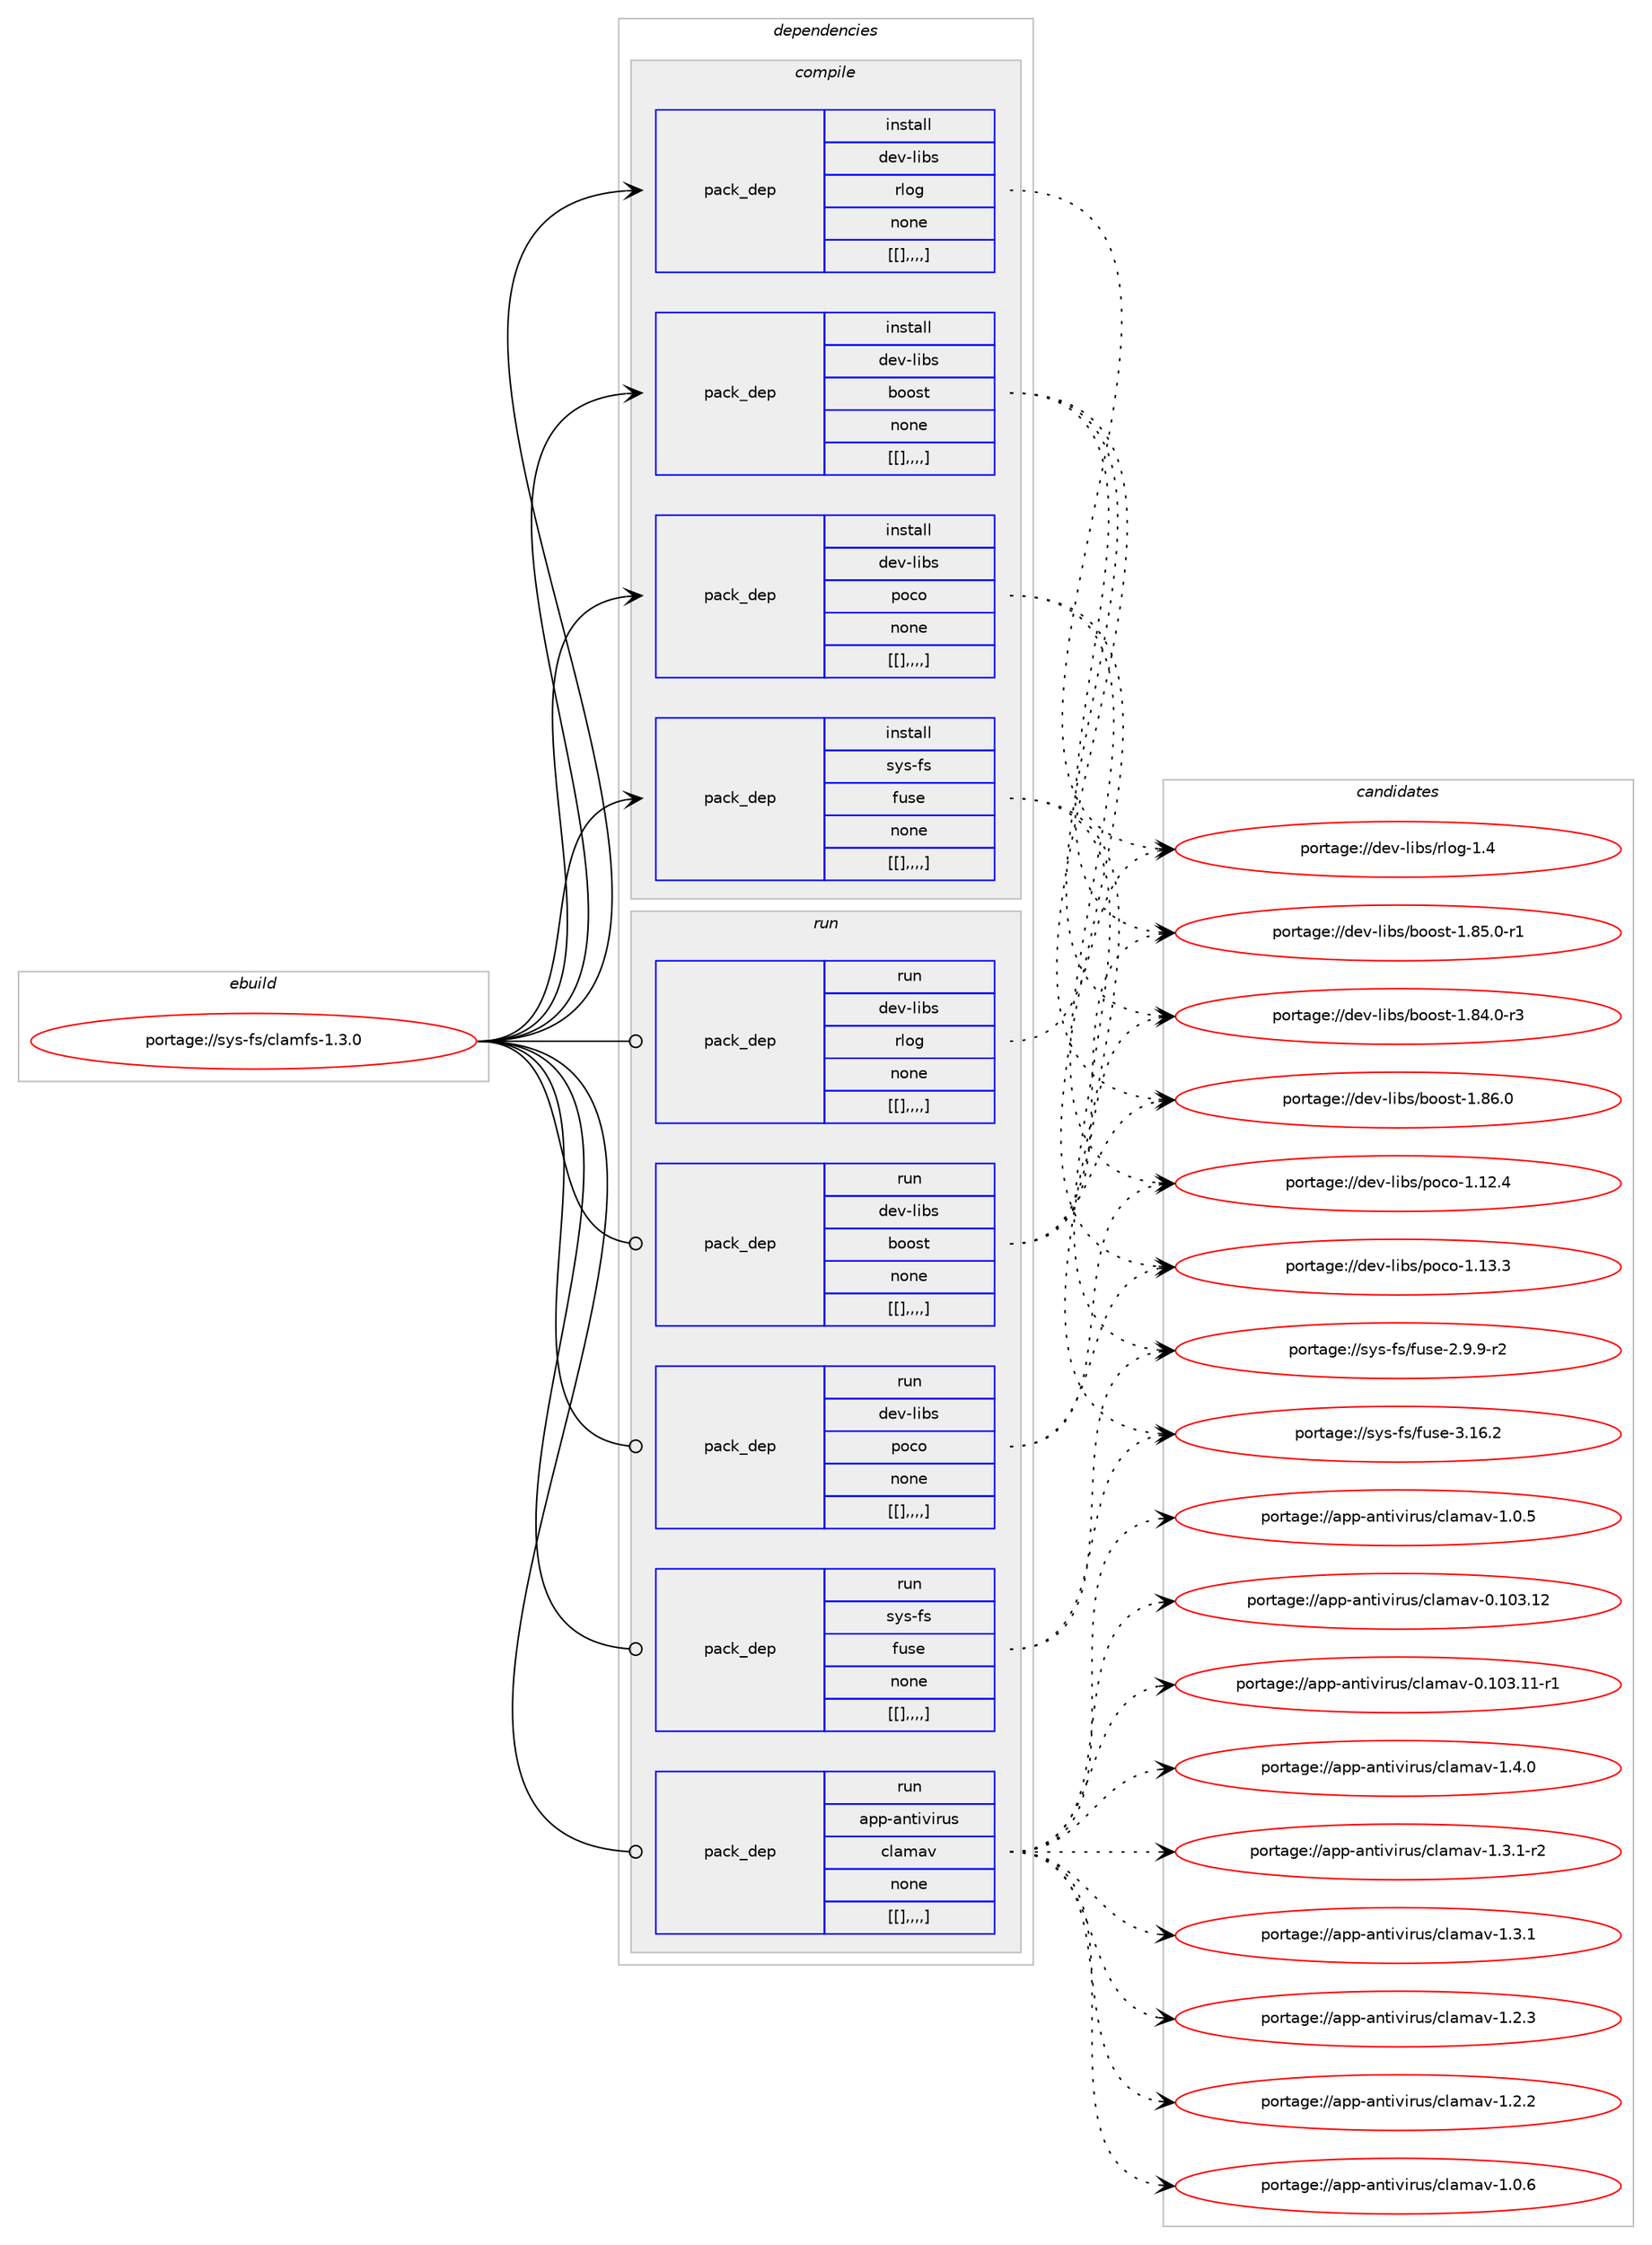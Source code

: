 digraph prolog {

# *************
# Graph options
# *************

newrank=true;
concentrate=true;
compound=true;
graph [rankdir=LR,fontname=Helvetica,fontsize=10,ranksep=1.5];#, ranksep=2.5, nodesep=0.2];
edge  [arrowhead=vee];
node  [fontname=Helvetica,fontsize=10];

# **********
# The ebuild
# **********

subgraph cluster_leftcol {
color=gray;
label=<<i>ebuild</i>>;
id [label="portage://sys-fs/clamfs-1.3.0", color=red, width=4, href="../sys-fs/clamfs-1.3.0.svg"];
}

# ****************
# The dependencies
# ****************

subgraph cluster_midcol {
color=gray;
label=<<i>dependencies</i>>;
subgraph cluster_compile {
fillcolor="#eeeeee";
style=filled;
label=<<i>compile</i>>;
subgraph pack330015 {
dependency453739 [label=<<TABLE BORDER="0" CELLBORDER="1" CELLSPACING="0" CELLPADDING="4" WIDTH="220"><TR><TD ROWSPAN="6" CELLPADDING="30">pack_dep</TD></TR><TR><TD WIDTH="110">install</TD></TR><TR><TD>dev-libs</TD></TR><TR><TD>boost</TD></TR><TR><TD>none</TD></TR><TR><TD>[[],,,,]</TD></TR></TABLE>>, shape=none, color=blue];
}
id:e -> dependency453739:w [weight=20,style="solid",arrowhead="vee"];
subgraph pack330016 {
dependency453740 [label=<<TABLE BORDER="0" CELLBORDER="1" CELLSPACING="0" CELLPADDING="4" WIDTH="220"><TR><TD ROWSPAN="6" CELLPADDING="30">pack_dep</TD></TR><TR><TD WIDTH="110">install</TD></TR><TR><TD>dev-libs</TD></TR><TR><TD>poco</TD></TR><TR><TD>none</TD></TR><TR><TD>[[],,,,]</TD></TR></TABLE>>, shape=none, color=blue];
}
id:e -> dependency453740:w [weight=20,style="solid",arrowhead="vee"];
subgraph pack330017 {
dependency453741 [label=<<TABLE BORDER="0" CELLBORDER="1" CELLSPACING="0" CELLPADDING="4" WIDTH="220"><TR><TD ROWSPAN="6" CELLPADDING="30">pack_dep</TD></TR><TR><TD WIDTH="110">install</TD></TR><TR><TD>dev-libs</TD></TR><TR><TD>rlog</TD></TR><TR><TD>none</TD></TR><TR><TD>[[],,,,]</TD></TR></TABLE>>, shape=none, color=blue];
}
id:e -> dependency453741:w [weight=20,style="solid",arrowhead="vee"];
subgraph pack330018 {
dependency453742 [label=<<TABLE BORDER="0" CELLBORDER="1" CELLSPACING="0" CELLPADDING="4" WIDTH="220"><TR><TD ROWSPAN="6" CELLPADDING="30">pack_dep</TD></TR><TR><TD WIDTH="110">install</TD></TR><TR><TD>sys-fs</TD></TR><TR><TD>fuse</TD></TR><TR><TD>none</TD></TR><TR><TD>[[],,,,]</TD></TR></TABLE>>, shape=none, color=blue];
}
id:e -> dependency453742:w [weight=20,style="solid",arrowhead="vee"];
}
subgraph cluster_compileandrun {
fillcolor="#eeeeee";
style=filled;
label=<<i>compile and run</i>>;
}
subgraph cluster_run {
fillcolor="#eeeeee";
style=filled;
label=<<i>run</i>>;
subgraph pack330019 {
dependency453743 [label=<<TABLE BORDER="0" CELLBORDER="1" CELLSPACING="0" CELLPADDING="4" WIDTH="220"><TR><TD ROWSPAN="6" CELLPADDING="30">pack_dep</TD></TR><TR><TD WIDTH="110">run</TD></TR><TR><TD>app-antivirus</TD></TR><TR><TD>clamav</TD></TR><TR><TD>none</TD></TR><TR><TD>[[],,,,]</TD></TR></TABLE>>, shape=none, color=blue];
}
id:e -> dependency453743:w [weight=20,style="solid",arrowhead="odot"];
subgraph pack330020 {
dependency453744 [label=<<TABLE BORDER="0" CELLBORDER="1" CELLSPACING="0" CELLPADDING="4" WIDTH="220"><TR><TD ROWSPAN="6" CELLPADDING="30">pack_dep</TD></TR><TR><TD WIDTH="110">run</TD></TR><TR><TD>dev-libs</TD></TR><TR><TD>boost</TD></TR><TR><TD>none</TD></TR><TR><TD>[[],,,,]</TD></TR></TABLE>>, shape=none, color=blue];
}
id:e -> dependency453744:w [weight=20,style="solid",arrowhead="odot"];
subgraph pack330021 {
dependency453745 [label=<<TABLE BORDER="0" CELLBORDER="1" CELLSPACING="0" CELLPADDING="4" WIDTH="220"><TR><TD ROWSPAN="6" CELLPADDING="30">pack_dep</TD></TR><TR><TD WIDTH="110">run</TD></TR><TR><TD>dev-libs</TD></TR><TR><TD>poco</TD></TR><TR><TD>none</TD></TR><TR><TD>[[],,,,]</TD></TR></TABLE>>, shape=none, color=blue];
}
id:e -> dependency453745:w [weight=20,style="solid",arrowhead="odot"];
subgraph pack330022 {
dependency453746 [label=<<TABLE BORDER="0" CELLBORDER="1" CELLSPACING="0" CELLPADDING="4" WIDTH="220"><TR><TD ROWSPAN="6" CELLPADDING="30">pack_dep</TD></TR><TR><TD WIDTH="110">run</TD></TR><TR><TD>dev-libs</TD></TR><TR><TD>rlog</TD></TR><TR><TD>none</TD></TR><TR><TD>[[],,,,]</TD></TR></TABLE>>, shape=none, color=blue];
}
id:e -> dependency453746:w [weight=20,style="solid",arrowhead="odot"];
subgraph pack330023 {
dependency453747 [label=<<TABLE BORDER="0" CELLBORDER="1" CELLSPACING="0" CELLPADDING="4" WIDTH="220"><TR><TD ROWSPAN="6" CELLPADDING="30">pack_dep</TD></TR><TR><TD WIDTH="110">run</TD></TR><TR><TD>sys-fs</TD></TR><TR><TD>fuse</TD></TR><TR><TD>none</TD></TR><TR><TD>[[],,,,]</TD></TR></TABLE>>, shape=none, color=blue];
}
id:e -> dependency453747:w [weight=20,style="solid",arrowhead="odot"];
}
}

# **************
# The candidates
# **************

subgraph cluster_choices {
rank=same;
color=gray;
label=<<i>candidates</i>>;

subgraph choice330015 {
color=black;
nodesep=1;
choice1001011184510810598115479811111111511645494656544648 [label="portage://dev-libs/boost-1.86.0", color=red, width=4,href="../dev-libs/boost-1.86.0.svg"];
choice10010111845108105981154798111111115116454946565346484511449 [label="portage://dev-libs/boost-1.85.0-r1", color=red, width=4,href="../dev-libs/boost-1.85.0-r1.svg"];
choice10010111845108105981154798111111115116454946565246484511451 [label="portage://dev-libs/boost-1.84.0-r3", color=red, width=4,href="../dev-libs/boost-1.84.0-r3.svg"];
dependency453739:e -> choice1001011184510810598115479811111111511645494656544648:w [style=dotted,weight="100"];
dependency453739:e -> choice10010111845108105981154798111111115116454946565346484511449:w [style=dotted,weight="100"];
dependency453739:e -> choice10010111845108105981154798111111115116454946565246484511451:w [style=dotted,weight="100"];
}
subgraph choice330016 {
color=black;
nodesep=1;
choice1001011184510810598115471121119911145494649514651 [label="portage://dev-libs/poco-1.13.3", color=red, width=4,href="../dev-libs/poco-1.13.3.svg"];
choice1001011184510810598115471121119911145494649504652 [label="portage://dev-libs/poco-1.12.4", color=red, width=4,href="../dev-libs/poco-1.12.4.svg"];
dependency453740:e -> choice1001011184510810598115471121119911145494649514651:w [style=dotted,weight="100"];
dependency453740:e -> choice1001011184510810598115471121119911145494649504652:w [style=dotted,weight="100"];
}
subgraph choice330017 {
color=black;
nodesep=1;
choice10010111845108105981154711410811110345494652 [label="portage://dev-libs/rlog-1.4", color=red, width=4,href="../dev-libs/rlog-1.4.svg"];
dependency453741:e -> choice10010111845108105981154711410811110345494652:w [style=dotted,weight="100"];
}
subgraph choice330018 {
color=black;
nodesep=1;
choice115121115451021154710211711510145514649544650 [label="portage://sys-fs/fuse-3.16.2", color=red, width=4,href="../sys-fs/fuse-3.16.2.svg"];
choice11512111545102115471021171151014550465746574511450 [label="portage://sys-fs/fuse-2.9.9-r2", color=red, width=4,href="../sys-fs/fuse-2.9.9-r2.svg"];
dependency453742:e -> choice115121115451021154710211711510145514649544650:w [style=dotted,weight="100"];
dependency453742:e -> choice11512111545102115471021171151014550465746574511450:w [style=dotted,weight="100"];
}
subgraph choice330019 {
color=black;
nodesep=1;
choice97112112459711011610511810511411711547991089710997118454946524648 [label="portage://app-antivirus/clamav-1.4.0", color=red, width=4,href="../app-antivirus/clamav-1.4.0.svg"];
choice971121124597110116105118105114117115479910897109971184549465146494511450 [label="portage://app-antivirus/clamav-1.3.1-r2", color=red, width=4,href="../app-antivirus/clamav-1.3.1-r2.svg"];
choice97112112459711011610511810511411711547991089710997118454946514649 [label="portage://app-antivirus/clamav-1.3.1", color=red, width=4,href="../app-antivirus/clamav-1.3.1.svg"];
choice97112112459711011610511810511411711547991089710997118454946504651 [label="portage://app-antivirus/clamav-1.2.3", color=red, width=4,href="../app-antivirus/clamav-1.2.3.svg"];
choice97112112459711011610511810511411711547991089710997118454946504650 [label="portage://app-antivirus/clamav-1.2.2", color=red, width=4,href="../app-antivirus/clamav-1.2.2.svg"];
choice97112112459711011610511810511411711547991089710997118454946484654 [label="portage://app-antivirus/clamav-1.0.6", color=red, width=4,href="../app-antivirus/clamav-1.0.6.svg"];
choice97112112459711011610511810511411711547991089710997118454946484653 [label="portage://app-antivirus/clamav-1.0.5", color=red, width=4,href="../app-antivirus/clamav-1.0.5.svg"];
choice97112112459711011610511810511411711547991089710997118454846494851464950 [label="portage://app-antivirus/clamav-0.103.12", color=red, width=4,href="../app-antivirus/clamav-0.103.12.svg"];
choice971121124597110116105118105114117115479910897109971184548464948514649494511449 [label="portage://app-antivirus/clamav-0.103.11-r1", color=red, width=4,href="../app-antivirus/clamav-0.103.11-r1.svg"];
dependency453743:e -> choice97112112459711011610511810511411711547991089710997118454946524648:w [style=dotted,weight="100"];
dependency453743:e -> choice971121124597110116105118105114117115479910897109971184549465146494511450:w [style=dotted,weight="100"];
dependency453743:e -> choice97112112459711011610511810511411711547991089710997118454946514649:w [style=dotted,weight="100"];
dependency453743:e -> choice97112112459711011610511810511411711547991089710997118454946504651:w [style=dotted,weight="100"];
dependency453743:e -> choice97112112459711011610511810511411711547991089710997118454946504650:w [style=dotted,weight="100"];
dependency453743:e -> choice97112112459711011610511810511411711547991089710997118454946484654:w [style=dotted,weight="100"];
dependency453743:e -> choice97112112459711011610511810511411711547991089710997118454946484653:w [style=dotted,weight="100"];
dependency453743:e -> choice97112112459711011610511810511411711547991089710997118454846494851464950:w [style=dotted,weight="100"];
dependency453743:e -> choice971121124597110116105118105114117115479910897109971184548464948514649494511449:w [style=dotted,weight="100"];
}
subgraph choice330020 {
color=black;
nodesep=1;
choice1001011184510810598115479811111111511645494656544648 [label="portage://dev-libs/boost-1.86.0", color=red, width=4,href="../dev-libs/boost-1.86.0.svg"];
choice10010111845108105981154798111111115116454946565346484511449 [label="portage://dev-libs/boost-1.85.0-r1", color=red, width=4,href="../dev-libs/boost-1.85.0-r1.svg"];
choice10010111845108105981154798111111115116454946565246484511451 [label="portage://dev-libs/boost-1.84.0-r3", color=red, width=4,href="../dev-libs/boost-1.84.0-r3.svg"];
dependency453744:e -> choice1001011184510810598115479811111111511645494656544648:w [style=dotted,weight="100"];
dependency453744:e -> choice10010111845108105981154798111111115116454946565346484511449:w [style=dotted,weight="100"];
dependency453744:e -> choice10010111845108105981154798111111115116454946565246484511451:w [style=dotted,weight="100"];
}
subgraph choice330021 {
color=black;
nodesep=1;
choice1001011184510810598115471121119911145494649514651 [label="portage://dev-libs/poco-1.13.3", color=red, width=4,href="../dev-libs/poco-1.13.3.svg"];
choice1001011184510810598115471121119911145494649504652 [label="portage://dev-libs/poco-1.12.4", color=red, width=4,href="../dev-libs/poco-1.12.4.svg"];
dependency453745:e -> choice1001011184510810598115471121119911145494649514651:w [style=dotted,weight="100"];
dependency453745:e -> choice1001011184510810598115471121119911145494649504652:w [style=dotted,weight="100"];
}
subgraph choice330022 {
color=black;
nodesep=1;
choice10010111845108105981154711410811110345494652 [label="portage://dev-libs/rlog-1.4", color=red, width=4,href="../dev-libs/rlog-1.4.svg"];
dependency453746:e -> choice10010111845108105981154711410811110345494652:w [style=dotted,weight="100"];
}
subgraph choice330023 {
color=black;
nodesep=1;
choice115121115451021154710211711510145514649544650 [label="portage://sys-fs/fuse-3.16.2", color=red, width=4,href="../sys-fs/fuse-3.16.2.svg"];
choice11512111545102115471021171151014550465746574511450 [label="portage://sys-fs/fuse-2.9.9-r2", color=red, width=4,href="../sys-fs/fuse-2.9.9-r2.svg"];
dependency453747:e -> choice115121115451021154710211711510145514649544650:w [style=dotted,weight="100"];
dependency453747:e -> choice11512111545102115471021171151014550465746574511450:w [style=dotted,weight="100"];
}
}

}
